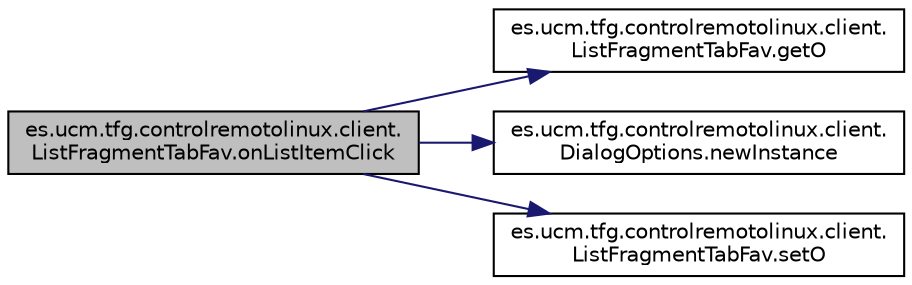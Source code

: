 digraph "es.ucm.tfg.controlremotolinux.client.ListFragmentTabFav.onListItemClick"
{
  edge [fontname="Helvetica",fontsize="10",labelfontname="Helvetica",labelfontsize="10"];
  node [fontname="Helvetica",fontsize="10",shape=record];
  rankdir="LR";
  Node1 [label="es.ucm.tfg.controlremotolinux.client.\lListFragmentTabFav.onListItemClick",height=0.2,width=0.4,color="black", fillcolor="grey75", style="filled" fontcolor="black"];
  Node1 -> Node2 [color="midnightblue",fontsize="10",style="solid",fontname="Helvetica"];
  Node2 [label="es.ucm.tfg.controlremotolinux.client.\lListFragmentTabFav.getO",height=0.2,width=0.4,color="black", fillcolor="white", style="filled",URL="$classes_1_1ucm_1_1tfg_1_1controlremotolinux_1_1client_1_1ListFragmentTabFav.html#a69d78a4c6285ba31737d572fe8728a7c",tooltip="Return the Object User down at the list."];
  Node1 -> Node3 [color="midnightblue",fontsize="10",style="solid",fontname="Helvetica"];
  Node3 [label="es.ucm.tfg.controlremotolinux.client.\lDialogOptions.newInstance",height=0.2,width=0.4,color="black", fillcolor="white", style="filled",URL="$classes_1_1ucm_1_1tfg_1_1controlremotolinux_1_1client_1_1DialogOptions.html#a3174fc506bd524f8725371e5463408be"];
  Node1 -> Node4 [color="midnightblue",fontsize="10",style="solid",fontname="Helvetica"];
  Node4 [label="es.ucm.tfg.controlremotolinux.client.\lListFragmentTabFav.setO",height=0.2,width=0.4,color="black", fillcolor="white", style="filled",URL="$classes_1_1ucm_1_1tfg_1_1controlremotolinux_1_1client_1_1ListFragmentTabFav.html#a33eb11f974fe55f328ce51f9ee1b7d56",tooltip="Set the User."];
}
